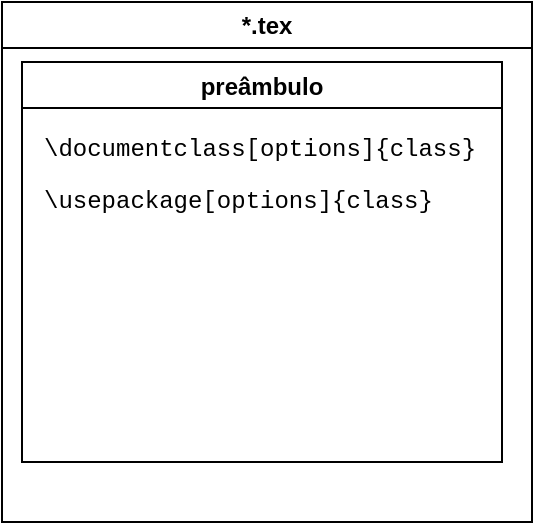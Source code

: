 <mxfile version="15.2.2" type="device"><diagram id="tJYsEESNtdHkEJ8gjWpE" name="Page-1"><mxGraphModel dx="964" dy="530" grid="1" gridSize="10" guides="1" tooltips="1" connect="1" arrows="1" fold="1" page="1" pageScale="1" pageWidth="827" pageHeight="1169" math="1" shadow="0"><root><mxCell id="0"/><mxCell id="1" parent="0"/><mxCell id="RA8LLjgsDOT-peMa_XWr-1" value="*.tex" style="swimlane;whiteSpace=wrap;" vertex="1" parent="1"><mxGeometry x="140" y="150" width="265" height="260" as="geometry"/></mxCell><mxCell id="RA8LLjgsDOT-peMa_XWr-2" value="preâmbulo" style="swimlane;" vertex="1" parent="RA8LLjgsDOT-peMa_XWr-1"><mxGeometry x="10" y="30" width="240" height="200" as="geometry"/></mxCell><mxCell id="RA8LLjgsDOT-peMa_XWr-4" value="\documentclass[options]{class}" style="text;strokeColor=none;fillColor=none;align=left;verticalAlign=top;spacingLeft=4;spacingRight=4;overflow=hidden;rotatable=0;points=[[0,0.5],[1,0.5]];portConstraint=eastwest;whiteSpace=wrap;html=1;fontFamily=Courier New;" vertex="1" parent="RA8LLjgsDOT-peMa_XWr-2"><mxGeometry x="5" y="30" width="235" height="26" as="geometry"/></mxCell><mxCell id="RA8LLjgsDOT-peMa_XWr-5" value="\usepackage[options]{class}" style="text;strokeColor=none;fillColor=none;align=left;verticalAlign=top;spacingLeft=4;spacingRight=4;overflow=hidden;rotatable=0;points=[[0,0.5],[1,0.5]];portConstraint=eastwest;whiteSpace=wrap;html=1;fontFamily=Courier New;" vertex="1" parent="RA8LLjgsDOT-peMa_XWr-2"><mxGeometry x="5" y="56" width="235" height="26" as="geometry"/></mxCell></root></mxGraphModel></diagram></mxfile>